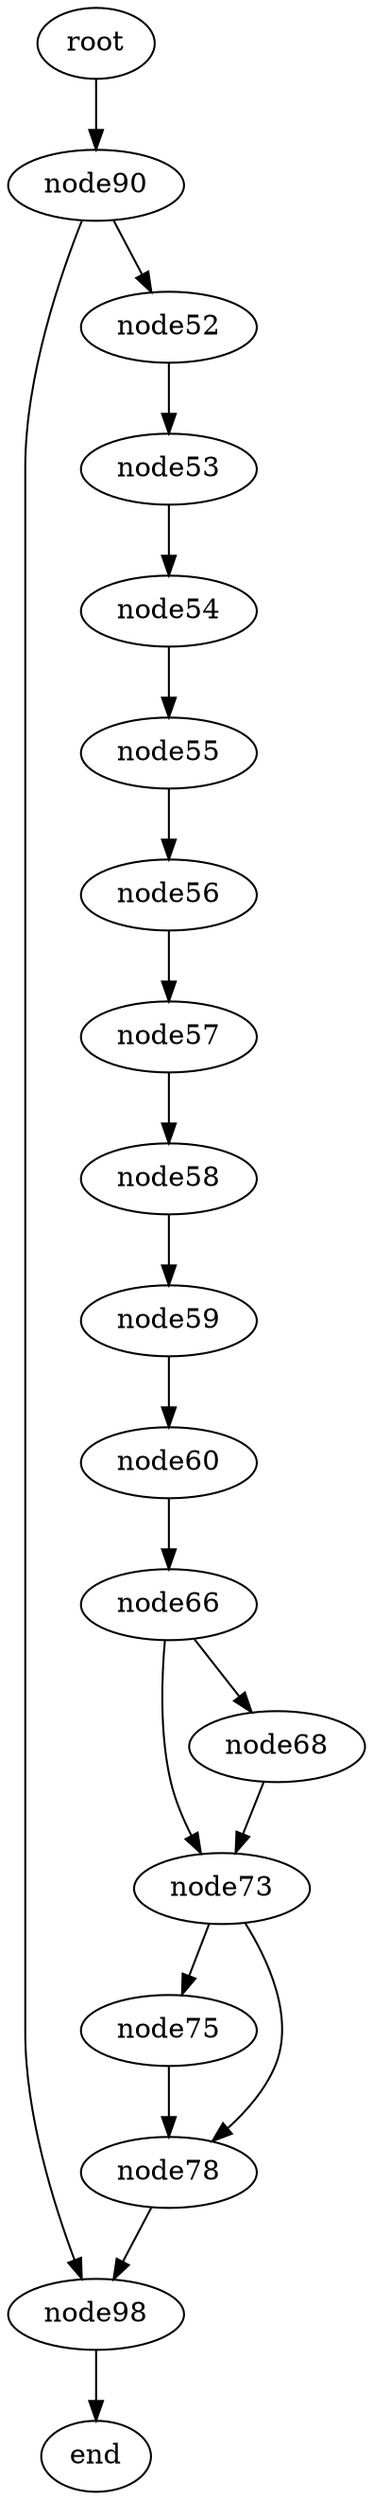 strict digraph "" {
node98;
node75;
end;
node66;
node90;
node73;
node78;
node68;
node60;
node59;
node58;
node55;
node54;
node57;
node56;
root;
node53;
node52;
node98 -> end;
node75 -> node78;
node66 -> node68;
node66 -> node73;
node90 -> node98;
node90 -> node52;
node73 -> node75;
node73 -> node78;
node78 -> node98;
node68 -> node73;
node60 -> node66;
node59 -> node60;
node58 -> node59;
node55 -> node56;
node54 -> node55;
node57 -> node58;
node56 -> node57;
root -> node90;
node53 -> node54;
node52 -> node53;
}
